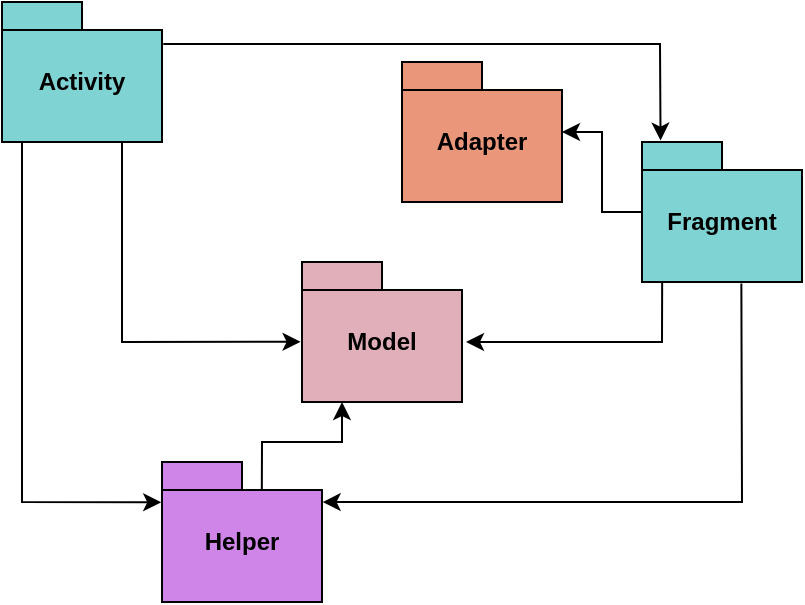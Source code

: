 <mxfile version="21.3.5" type="device">
  <diagram name="Страница 1" id="X9gxekNOWayzlsE6B22d">
    <mxGraphModel dx="989" dy="540" grid="1" gridSize="10" guides="1" tooltips="1" connect="1" arrows="1" fold="1" page="1" pageScale="1" pageWidth="827" pageHeight="1169" math="0" shadow="0">
      <root>
        <mxCell id="0" />
        <mxCell id="1" parent="0" />
        <mxCell id="Wx9i7juD0mEQ2J83Xe5K-3" value="Activity" style="shape=folder;fontStyle=1;spacingTop=10;tabWidth=40;tabHeight=14;tabPosition=left;html=1;whiteSpace=wrap;fillColor=#80d3d3;" vertex="1" parent="1">
          <mxGeometry x="110" y="70" width="80" height="70" as="geometry" />
        </mxCell>
        <mxCell id="Wx9i7juD0mEQ2J83Xe5K-4" value="Adapter" style="shape=folder;fontStyle=1;spacingTop=10;tabWidth=40;tabHeight=14;tabPosition=left;html=1;whiteSpace=wrap;fillColor=#e9967a;" vertex="1" parent="1">
          <mxGeometry x="310" y="100" width="80" height="70" as="geometry" />
        </mxCell>
        <mxCell id="Wx9i7juD0mEQ2J83Xe5K-10" value="" style="edgeStyle=orthogonalEdgeStyle;rounded=0;orthogonalLoop=1;jettySize=auto;html=1;startArrow=none;startFill=0;endArrow=classic;endFill=1;" edge="1" parent="1" source="Wx9i7juD0mEQ2J83Xe5K-5" target="Wx9i7juD0mEQ2J83Xe5K-4">
          <mxGeometry relative="1" as="geometry" />
        </mxCell>
        <mxCell id="Wx9i7juD0mEQ2J83Xe5K-5" value="Fragment" style="shape=folder;fontStyle=1;spacingTop=10;tabWidth=40;tabHeight=14;tabPosition=left;html=1;whiteSpace=wrap;fillColor=#80d3d3;" vertex="1" parent="1">
          <mxGeometry x="430" y="140" width="80" height="70" as="geometry" />
        </mxCell>
        <mxCell id="Wx9i7juD0mEQ2J83Xe5K-6" value="Model" style="shape=folder;fontStyle=1;spacingTop=10;tabWidth=40;tabHeight=14;tabPosition=left;html=1;whiteSpace=wrap;fillColor=#e1afb9;" vertex="1" parent="1">
          <mxGeometry x="260" y="200" width="80" height="70" as="geometry" />
        </mxCell>
        <mxCell id="Wx9i7juD0mEQ2J83Xe5K-7" value="Helper" style="shape=folder;fontStyle=1;spacingTop=10;tabWidth=40;tabHeight=14;tabPosition=left;html=1;whiteSpace=wrap;fillColor=#ce85e7;" vertex="1" parent="1">
          <mxGeometry x="190" y="300" width="80" height="70" as="geometry" />
        </mxCell>
        <mxCell id="Wx9i7juD0mEQ2J83Xe5K-8" value="" style="endArrow=classic;html=1;rounded=0;exitX=1.008;exitY=0.3;exitDx=0;exitDy=0;exitPerimeter=0;entryX=0.116;entryY=-0.01;entryDx=0;entryDy=0;entryPerimeter=0;startArrow=none;startFill=0;endFill=1;" edge="1" parent="1" source="Wx9i7juD0mEQ2J83Xe5K-3" target="Wx9i7juD0mEQ2J83Xe5K-5">
          <mxGeometry width="50" height="50" relative="1" as="geometry">
            <mxPoint x="60" y="330" as="sourcePoint" />
            <mxPoint x="300" y="181" as="targetPoint" />
            <Array as="points">
              <mxPoint x="439" y="91" />
            </Array>
          </mxGeometry>
        </mxCell>
        <mxCell id="Wx9i7juD0mEQ2J83Xe5K-11" value="" style="endArrow=classic;html=1;rounded=0;exitX=0.125;exitY=1.006;exitDx=0;exitDy=0;exitPerimeter=0;entryX=-0.005;entryY=0.288;entryDx=0;entryDy=0;entryPerimeter=0;" edge="1" parent="1" source="Wx9i7juD0mEQ2J83Xe5K-3" target="Wx9i7juD0mEQ2J83Xe5K-7">
          <mxGeometry width="50" height="50" relative="1" as="geometry">
            <mxPoint x="50" y="330" as="sourcePoint" />
            <mxPoint x="100" y="280" as="targetPoint" />
            <Array as="points">
              <mxPoint x="120" y="320" />
            </Array>
          </mxGeometry>
        </mxCell>
        <mxCell id="Wx9i7juD0mEQ2J83Xe5K-12" value="" style="endArrow=classic;html=1;rounded=0;exitX=0.621;exitY=1.01;exitDx=0;exitDy=0;exitPerimeter=0;entryX=1.004;entryY=0.286;entryDx=0;entryDy=0;entryPerimeter=0;" edge="1" parent="1" source="Wx9i7juD0mEQ2J83Xe5K-5" target="Wx9i7juD0mEQ2J83Xe5K-7">
          <mxGeometry width="50" height="50" relative="1" as="geometry">
            <mxPoint x="70" y="350" as="sourcePoint" />
            <mxPoint x="120" y="300" as="targetPoint" />
            <Array as="points">
              <mxPoint x="480" y="320" />
            </Array>
          </mxGeometry>
        </mxCell>
        <mxCell id="Wx9i7juD0mEQ2J83Xe5K-14" value="" style="endArrow=classic;html=1;rounded=0;entryX=-0.009;entryY=0.57;entryDx=0;entryDy=0;entryPerimeter=0;startArrow=none;startFill=0;endFill=1;" edge="1" parent="1" target="Wx9i7juD0mEQ2J83Xe5K-6">
          <mxGeometry width="50" height="50" relative="1" as="geometry">
            <mxPoint x="170" y="140" as="sourcePoint" />
            <mxPoint x="230" y="240" as="targetPoint" />
            <Array as="points">
              <mxPoint x="170" y="240" />
            </Array>
          </mxGeometry>
        </mxCell>
        <mxCell id="Wx9i7juD0mEQ2J83Xe5K-15" value="" style="endArrow=classic;html=1;rounded=0;entryX=1.025;entryY=0.571;entryDx=0;entryDy=0;entryPerimeter=0;exitX=0.126;exitY=1.005;exitDx=0;exitDy=0;exitPerimeter=0;startArrow=none;startFill=0;endFill=1;" edge="1" parent="1" source="Wx9i7juD0mEQ2J83Xe5K-5" target="Wx9i7juD0mEQ2J83Xe5K-6">
          <mxGeometry width="50" height="50" relative="1" as="geometry">
            <mxPoint x="360" y="310" as="sourcePoint" />
            <mxPoint x="410" y="260" as="targetPoint" />
            <Array as="points">
              <mxPoint x="440" y="240" />
            </Array>
          </mxGeometry>
        </mxCell>
        <mxCell id="Wx9i7juD0mEQ2J83Xe5K-17" value="" style="endArrow=classic;html=1;rounded=0;exitX=0.624;exitY=0.193;exitDx=0;exitDy=0;exitPerimeter=0;entryX=0.25;entryY=1;entryDx=0;entryDy=0;entryPerimeter=0;" edge="1" parent="1" source="Wx9i7juD0mEQ2J83Xe5K-7" target="Wx9i7juD0mEQ2J83Xe5K-6">
          <mxGeometry width="50" height="50" relative="1" as="geometry">
            <mxPoint x="320" y="330" as="sourcePoint" />
            <mxPoint x="370" y="280" as="targetPoint" />
            <Array as="points">
              <mxPoint x="240" y="290" />
              <mxPoint x="280" y="290" />
            </Array>
          </mxGeometry>
        </mxCell>
      </root>
    </mxGraphModel>
  </diagram>
</mxfile>
